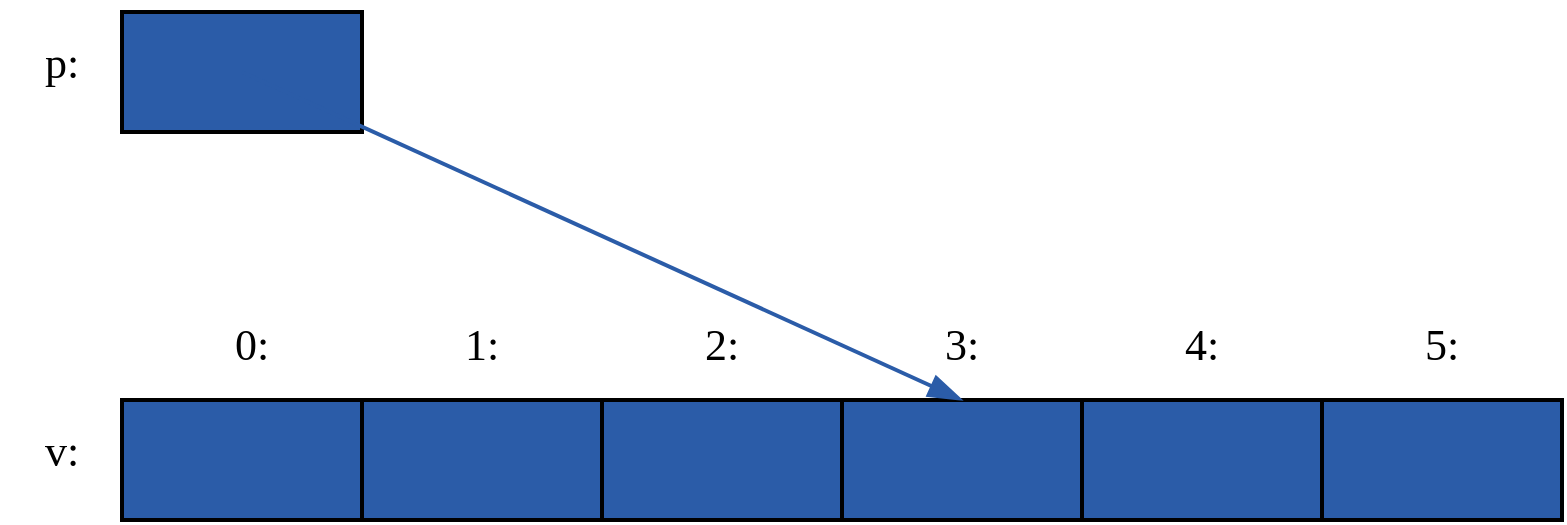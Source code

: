 <mxfile>
    <diagram id="7BFR32ZV6r5udwo13AQs" name="Page-1">
        <mxGraphModel dx="1525" dy="1101" grid="0" gridSize="10" guides="1" tooltips="1" connect="1" arrows="1" fold="1" page="0" pageScale="1" pageWidth="850" pageHeight="1100" math="0" shadow="0">
            <root>
                <mxCell id="0"/>
                <mxCell id="1" parent="0"/>
                <mxCell id="2" value="" style="whiteSpace=wrap;html=1;rounded=0;strokeColor=light-dark(#000000,#5881BA);strokeWidth=2;fontFamily=Shantell Sans;fontSource=https://fonts.googleapis.com/css?family=Shantell+Sans;fontSize=18;fontColor=light-dark(#000000, #b8b8ba);fillColor=light-dark(#2B5CA8,transparent);" vertex="1" parent="1">
                    <mxGeometry x="61" y="402" width="120" height="60" as="geometry"/>
                </mxCell>
                <mxCell id="3" value="" style="whiteSpace=wrap;html=1;rounded=0;strokeColor=light-dark(#000000,#5881BA);strokeWidth=2;fontFamily=Shantell Sans;fontSource=https://fonts.googleapis.com/css?family=Shantell+Sans;fontSize=18;fontColor=light-dark(#000000, #b8b8ba);fillColor=light-dark(#2B5CA8,transparent);" vertex="1" parent="1">
                    <mxGeometry x="181" y="402" width="120" height="60" as="geometry"/>
                </mxCell>
                <mxCell id="4" value="" style="whiteSpace=wrap;html=1;rounded=0;strokeColor=light-dark(#000000,#5881BA);strokeWidth=2;fontFamily=Shantell Sans;fontSource=https://fonts.googleapis.com/css?family=Shantell+Sans;fontSize=18;fontColor=light-dark(#000000, #b8b8ba);fillColor=light-dark(#2B5CA8,transparent);" vertex="1" parent="1">
                    <mxGeometry x="301" y="402" width="120" height="60" as="geometry"/>
                </mxCell>
                <mxCell id="5" value="" style="whiteSpace=wrap;html=1;rounded=0;strokeColor=light-dark(#000000,#5881BA);strokeWidth=2;fontFamily=Shantell Sans;fontSource=https://fonts.googleapis.com/css?family=Shantell+Sans;fontSize=18;fontColor=light-dark(#000000, #b8b8ba);fillColor=light-dark(#2B5CA8,transparent);" vertex="1" parent="1">
                    <mxGeometry x="421" y="402" width="120" height="60" as="geometry"/>
                </mxCell>
                <mxCell id="6" value="" style="whiteSpace=wrap;html=1;rounded=0;strokeColor=light-dark(#000000,#5881BA);strokeWidth=2;fontFamily=Shantell Sans;fontSource=https://fonts.googleapis.com/css?family=Shantell+Sans;fontSize=18;fontColor=light-dark(#000000, #b8b8ba);fillColor=light-dark(#2B5CA8,transparent);" vertex="1" parent="1">
                    <mxGeometry x="541" y="402" width="120" height="60" as="geometry"/>
                </mxCell>
                <mxCell id="7" value="" style="whiteSpace=wrap;html=1;rounded=0;strokeColor=light-dark(#000000,#5881BA);strokeWidth=2;fontFamily=Shantell Sans;fontSource=https://fonts.googleapis.com/css?family=Shantell+Sans;fontSize=18;fontColor=light-dark(#000000, #b8b8ba);fillColor=light-dark(#2B5CA8,transparent);" vertex="1" parent="1">
                    <mxGeometry x="661" y="402" width="120" height="60" as="geometry"/>
                </mxCell>
                <mxCell id="8" value="" style="whiteSpace=wrap;html=1;rounded=0;strokeColor=light-dark(#000000,#5881BA);strokeWidth=2;fontFamily=Shantell Sans;fontSource=https://fonts.googleapis.com/css?family=Shantell+Sans;fontSize=18;fontColor=light-dark(#000000, #b8b8ba);fillColor=light-dark(#2B5CA8,transparent);points=[[0,0,0,0,0],[0,0.25,0,0,0],[0,0.5,0,0,0],[0,0.75,0,0,0],[0,1,0,0,0],[0.25,0,0,0,0],[0.25,1,0,0,0],[0.5,0,0,0,0],[0.5,0.5,0,0,0],[0.5,1,0,0,0],[0.75,0,0,0,0],[0.75,1,0,0,0],[1,0,0,0,0],[1,0.25,0,0,0],[1,0.5,0,0,0],[1,0.75,0,0,0],[1,1,0,0,0]];" vertex="1" parent="1">
                    <mxGeometry x="61" y="208" width="120" height="60" as="geometry"/>
                </mxCell>
                <mxCell id="9" value="&lt;p&gt;&lt;font style=&quot;font-size: 22px;&quot; face=&quot;Fira Code&quot;&gt;p:&lt;/font&gt;&lt;/p&gt;" style="text;strokeColor=none;align=center;fillColor=none;html=1;verticalAlign=middle;whiteSpace=wrap;rounded=0;fontFamily=Shantell Sans;fontSource=https://fonts.googleapis.com/css?family=Shantell+Sans;fontSize=18;fontColor=light-dark(#000000, #b8b8ba);" vertex="1" parent="1">
                    <mxGeometry x="0.998" y="218.997" width="60" height="30" as="geometry"/>
                </mxCell>
                <mxCell id="10" value="&lt;p&gt;&lt;font style=&quot;font-size: 22px;&quot; face=&quot;Fira Code&quot;&gt;v:&lt;/font&gt;&lt;/p&gt;" style="text;strokeColor=none;align=center;fillColor=none;html=1;verticalAlign=middle;whiteSpace=wrap;rounded=0;fontFamily=Shantell Sans;fontSource=https://fonts.googleapis.com/css?family=Shantell+Sans;fontSize=18;fontColor=light-dark(#000000, #b8b8ba);" vertex="1" parent="1">
                    <mxGeometry x="0.998" y="412.997" width="60" height="30" as="geometry"/>
                </mxCell>
                <mxCell id="11" value="&lt;p&gt;&lt;font style=&quot;font-size: 22px;&quot; face=&quot;Fira Code&quot;&gt;0:&lt;/font&gt;&lt;/p&gt;" style="text;strokeColor=none;align=center;fillColor=none;html=1;verticalAlign=middle;whiteSpace=wrap;rounded=0;fontFamily=Shantell Sans;fontSource=https://fonts.googleapis.com/css?family=Shantell+Sans;fontSize=18;fontColor=light-dark(#000000, #b8b8ba);" vertex="1" parent="1">
                    <mxGeometry x="95.998" y="359.997" width="60" height="30" as="geometry"/>
                </mxCell>
                <mxCell id="12" value="&lt;p&gt;&lt;font face=&quot;Fira Code&quot;&gt;&lt;span style=&quot;font-size: 22px;&quot;&gt;1:&lt;/span&gt;&lt;/font&gt;&lt;/p&gt;" style="text;strokeColor=none;align=center;fillColor=none;html=1;verticalAlign=middle;whiteSpace=wrap;rounded=0;fontFamily=Shantell Sans;fontSource=https://fonts.googleapis.com/css?family=Shantell+Sans;fontSize=18;fontColor=light-dark(#000000, #b8b8ba);" vertex="1" parent="1">
                    <mxGeometry x="210.998" y="359.997" width="60" height="30" as="geometry"/>
                </mxCell>
                <mxCell id="13" value="&lt;p&gt;&lt;font face=&quot;Fira Code&quot;&gt;&lt;span style=&quot;font-size: 22px;&quot;&gt;2:&lt;/span&gt;&lt;/font&gt;&lt;/p&gt;" style="text;strokeColor=none;align=center;fillColor=none;html=1;verticalAlign=middle;whiteSpace=wrap;rounded=0;fontFamily=Shantell Sans;fontSource=https://fonts.googleapis.com/css?family=Shantell+Sans;fontSize=18;fontColor=light-dark(#000000, #b8b8ba);" vertex="1" parent="1">
                    <mxGeometry x="330.998" y="359.997" width="60" height="30" as="geometry"/>
                </mxCell>
                <mxCell id="14" value="&lt;p&gt;&lt;font face=&quot;Fira Code&quot;&gt;&lt;span style=&quot;font-size: 22px;&quot;&gt;3:&lt;/span&gt;&lt;/font&gt;&lt;/p&gt;" style="text;strokeColor=none;align=center;fillColor=none;html=1;verticalAlign=middle;whiteSpace=wrap;rounded=0;fontFamily=Shantell Sans;fontSource=https://fonts.googleapis.com/css?family=Shantell+Sans;fontSize=18;fontColor=light-dark(#000000, #b8b8ba);" vertex="1" parent="1">
                    <mxGeometry x="450.998" y="359.997" width="60" height="30" as="geometry"/>
                </mxCell>
                <mxCell id="15" value="&lt;p&gt;&lt;font face=&quot;Fira Code&quot;&gt;&lt;span style=&quot;font-size: 22px;&quot;&gt;4:&lt;/span&gt;&lt;/font&gt;&lt;/p&gt;" style="text;strokeColor=none;align=center;fillColor=none;html=1;verticalAlign=middle;whiteSpace=wrap;rounded=0;fontFamily=Shantell Sans;fontSource=https://fonts.googleapis.com/css?family=Shantell+Sans;fontSize=18;fontColor=light-dark(#000000, #b8b8ba);" vertex="1" parent="1">
                    <mxGeometry x="570.998" y="359.997" width="60" height="30" as="geometry"/>
                </mxCell>
                <mxCell id="16" value="&lt;p&gt;&lt;font face=&quot;Fira Code&quot;&gt;&lt;span style=&quot;font-size: 22px;&quot;&gt;5:&lt;/span&gt;&lt;/font&gt;&lt;/p&gt;" style="text;strokeColor=none;align=center;fillColor=none;html=1;verticalAlign=middle;whiteSpace=wrap;rounded=0;fontFamily=Shantell Sans;fontSource=https://fonts.googleapis.com/css?family=Shantell+Sans;fontSize=18;fontColor=light-dark(#000000, #b8b8ba);" vertex="1" parent="1">
                    <mxGeometry x="690.998" y="359.997" width="60" height="30" as="geometry"/>
                </mxCell>
                <mxCell id="17" value="" style="edgeStyle=none;orthogonalLoop=1;jettySize=auto;html=1;strokeColor=light-dark(#2B5CA8,#5881BA);strokeWidth=2;fontFamily=Shantell Sans;fontSource=https://fonts.googleapis.com/css?family=Shantell+Sans;fontSize=18;fontColor=light-dark(#000000, #FFFFFF);endArrow=blockThin;endSize=12;exitX=0.5;exitY=0.5;exitDx=0;exitDy=0;exitPerimeter=0;entryX=0.5;entryY=0;entryDx=0;entryDy=0;" edge="1" parent="1" source="8" target="5">
                    <mxGeometry width="80" relative="1" as="geometry">
                        <mxPoint x="303" y="259" as="sourcePoint"/>
                        <mxPoint x="571" y="514" as="targetPoint"/>
                        <Array as="points"/>
                    </mxGeometry>
                </mxCell>
            </root>
        </mxGraphModel>
    </diagram>
</mxfile>